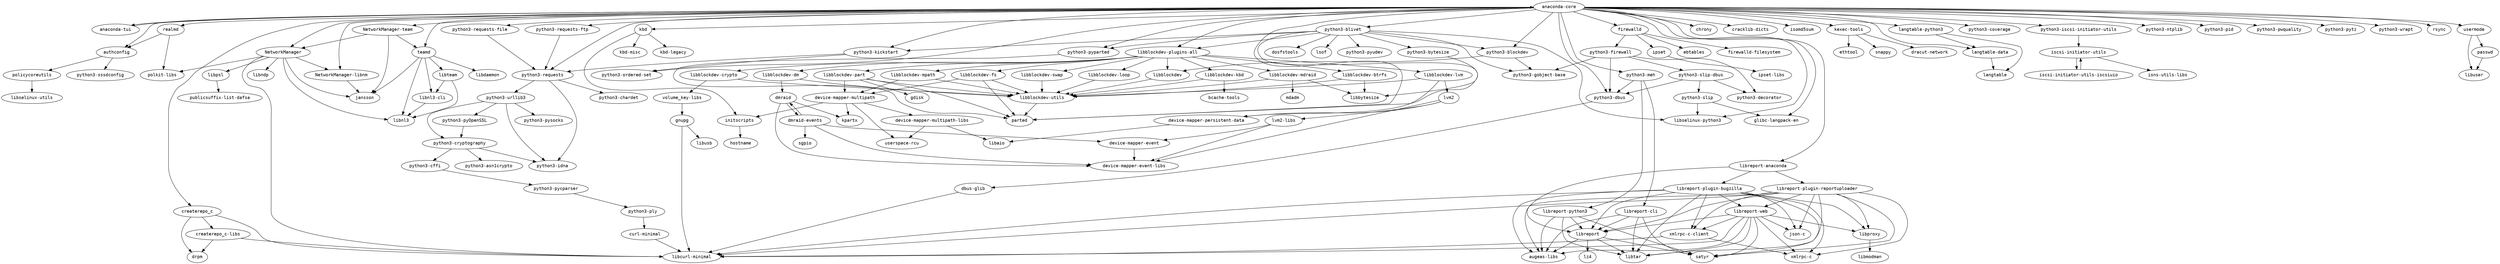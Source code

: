 strict digraph G {
node [fontname=monospace];
  "anaconda-core" -> "anaconda-tui";
  "anaconda-core" -> "authconfig";
  "anaconda-core" -> "chrony";
  "anaconda-core" -> "cracklib-dicts";
  "anaconda-core" -> "createrepo_c";
  "anaconda-core" -> "firewalld";
  "anaconda-core" -> "glibc-langpack-en";
  "anaconda-core" -> "isomd5sum";
  "anaconda-core" -> "kbd";
  "anaconda-core" -> "kexec-tools";
  "anaconda-core" -> "langtable-data";
  "anaconda-core" -> "langtable-python3";
  "anaconda-core" -> "libblockdev-plugins-all";
  "anaconda-core" -> "libreport-anaconda";
  "anaconda-core" -> "libselinux-python3";
  "anaconda-core" -> "NetworkManager";
  "anaconda-core" -> "NetworkManager-libnm";
  "anaconda-core" -> "NetworkManager-team";
  "anaconda-core" -> "parted";
  "anaconda-core" -> "python3-blivet";
  "anaconda-core" -> "python3-blockdev";
  "anaconda-core" -> "python3-coverage";
  "anaconda-core" -> "python3-dbus";
  "anaconda-core" -> "python3-iscsi-initiator-utils";
  "anaconda-core" -> "python3-kickstart";
  "anaconda-core" -> "python3-meh";
  "anaconda-core" -> "python3-ntplib";
  "anaconda-core" -> "python3-ordered-set";
  "anaconda-core" -> "python3-pid";
  "anaconda-core" -> "python3-pwquality";
  "anaconda-core" -> "python3-pyparted";
  "anaconda-core" -> "python3-pytz";
  "anaconda-core" -> "python3-requests";
  "anaconda-core" -> "python3-requests-file";
  "anaconda-core" -> "python3-requests-ftp";
  "anaconda-core" -> "python3-wrapt";
  "anaconda-core" -> "realmd";
  "anaconda-core" -> "rsync";
  "anaconda-core" -> "teamd";
  "anaconda-core" -> "usermode";
  "anaconda-tui" -> "anaconda-core";
  "authconfig" -> "policycoreutils";
  "authconfig" -> "python3-sssdconfig";
  "createrepo_c" -> "createrepo_c-libs";
  "createrepo_c" -> "drpm";
  "createrepo_c" -> "libcurl-minimal";
  "createrepo_c-libs" -> "drpm";
  "createrepo_c-libs" -> "libcurl-minimal";
  "curl-minimal" -> "libcurl-minimal";
  "dbus-glib" -> "libcurl-minimal";
  "device-mapper-event" -> "device-mapper-event-libs";
  "device-mapper-multipath" -> "device-mapper-multipath-libs";
  "device-mapper-multipath" -> "initscripts";
  "device-mapper-multipath" -> "kpartx";
  "device-mapper-multipath-libs" -> "libaio";
  "device-mapper-multipath-libs" -> "userspace-rcu";
  "device-mapper-multipath" -> "userspace-rcu";
  "device-mapper-persistent-data" -> "libaio";
  "dmraid" -> "device-mapper-event-libs";
  "dmraid" -> "dmraid-events";
  "dmraid-events" -> "device-mapper-event";
  "dmraid-events" -> "device-mapper-event-libs";
  "dmraid-events" -> "dmraid";
  "dmraid-events" -> "sgpio";
  "dmraid" -> "kpartx";
  "firewalld" -> "ebtables";
  "firewalld" -> "firewalld-filesystem";
  "firewalld" -> "ipset";
  "firewalld" -> "python3-firewall";
  "gnupg" -> "libcurl-minimal";
  "gnupg" -> "libusb";
  "initscripts" -> "hostname";
  "ipset" -> "ipset-libs";
  "iscsi-initiator-utils" -> "iscsi-initiator-utils-iscsiuio";
  "iscsi-initiator-utils-iscsiuio" -> "iscsi-initiator-utils";
  "iscsi-initiator-utils" -> "isns-utils-libs";
  "kbd" -> "initscripts";
  "kbd" -> "kbd-legacy";
  "kbd" -> "kbd-misc";
  "kexec-tools" -> "dracut-network";
  "kexec-tools" -> "ethtool";
  "kexec-tools" -> "snappy";
  "langtable-data" -> "langtable";
  "langtable-python3" -> "langtable";
  "langtable-python3" -> "langtable-data";
  "libblockdev-btrfs" -> "libblockdev-utils";
  "libblockdev-btrfs" -> "libbytesize";
  "libblockdev-crypto" -> "libblockdev-utils";
  "libblockdev-crypto" -> "volume_key-libs";
  "libblockdev-dm" -> "dmraid";
  "libblockdev-dm" -> "libblockdev-utils";
  "libblockdev-fs" -> "device-mapper-multipath";
  "libblockdev-fs" -> "libblockdev-utils";
  "libblockdev-fs" -> "parted";
  "libblockdev-kbd" -> "bcache-tools";
  "libblockdev-kbd" -> "libblockdev-utils";
  "libblockdev" -> "libblockdev-utils";
  "libblockdev-loop" -> "libblockdev-utils";
  "libblockdev-lvm" -> "device-mapper-persistent-data";
  "libblockdev-lvm" -> "libblockdev-utils";
  "libblockdev-lvm" -> "lvm2";
  "libblockdev-mdraid" -> "libblockdev-utils";
  "libblockdev-mdraid" -> "libbytesize";
  "libblockdev-mdraid" -> "mdadm";
  "libblockdev-mpath" -> "device-mapper-multipath";
  "libblockdev-mpath" -> "libblockdev-utils";
  "libblockdev-part" -> "device-mapper-multipath";
  "libblockdev-part" -> "gdisk";
  "libblockdev-part" -> "libblockdev-utils";
  "libblockdev-part" -> "parted";
  "libblockdev-plugins-all" -> "libblockdev";
  "libblockdev-plugins-all" -> "libblockdev-btrfs";
  "libblockdev-plugins-all" -> "libblockdev-crypto";
  "libblockdev-plugins-all" -> "libblockdev-dm";
  "libblockdev-plugins-all" -> "libblockdev-fs";
  "libblockdev-plugins-all" -> "libblockdev-kbd";
  "libblockdev-plugins-all" -> "libblockdev-loop";
  "libblockdev-plugins-all" -> "libblockdev-lvm";
  "libblockdev-plugins-all" -> "libblockdev-mdraid";
  "libblockdev-plugins-all" -> "libblockdev-mpath";
  "libblockdev-plugins-all" -> "libblockdev-part";
  "libblockdev-plugins-all" -> "libblockdev-swap";
  "libblockdev-swap" -> "libblockdev-utils";
  "libblockdev-utils" -> "parted";
  "libnl3-cli" -> "libnl3";
  "libproxy" -> "libmodman";
  "libpsl" -> "publicsuffix-list-dafsa";
  "libreport-anaconda" -> "libreport";
  "libreport-anaconda" -> "libreport-plugin-bugzilla";
  "libreport-anaconda" -> "libreport-plugin-reportuploader";
  "libreport" -> "augeas-libs";
  "libreport-cli" -> "augeas-libs";
  "libreport-cli" -> "libreport";
  "libreport-cli" -> "libtar";
  "libreport-cli" -> "satyr";
  "libreport" -> "libtar";
  "libreport" -> "lz4";
  "libreport-plugin-bugzilla" -> "augeas-libs";
  "libreport-plugin-bugzilla" -> "json-c";
  "libreport-plugin-bugzilla" -> "libcurl-minimal";
  "libreport-plugin-bugzilla" -> "libproxy";
  "libreport-plugin-bugzilla" -> "libreport";
  "libreport-plugin-bugzilla" -> "libreport-web";
  "libreport-plugin-bugzilla" -> "libtar";
  "libreport-plugin-bugzilla" -> "satyr";
  "libreport-plugin-bugzilla" -> "xmlrpc-c";
  "libreport-plugin-bugzilla" -> "xmlrpc-c-client";
  "libreport-plugin-reportuploader" -> "augeas-libs";
  "libreport-plugin-reportuploader" -> "json-c";
  "libreport-plugin-reportuploader" -> "libcurl-minimal";
  "libreport-plugin-reportuploader" -> "libproxy";
  "libreport-plugin-reportuploader" -> "libreport";
  "libreport-plugin-reportuploader" -> "libreport-web";
  "libreport-plugin-reportuploader" -> "libtar";
  "libreport-plugin-reportuploader" -> "satyr";
  "libreport-plugin-reportuploader" -> "xmlrpc-c";
  "libreport-plugin-reportuploader" -> "xmlrpc-c-client";
  "libreport-python3" -> "augeas-libs";
  "libreport-python3" -> "libreport";
  "libreport-python3" -> "libtar";
  "libreport-python3" -> "satyr";
  "libreport" -> "satyr";
  "libreport-web" -> "augeas-libs";
  "libreport-web" -> "json-c";
  "libreport-web" -> "libcurl-minimal";
  "libreport-web" -> "libproxy";
  "libreport-web" -> "libreport";
  "libreport-web" -> "libtar";
  "libreport-web" -> "satyr";
  "libreport-web" -> "xmlrpc-c";
  "libreport-web" -> "xmlrpc-c-client";
  "libteam" -> "libnl3";
  "libteam" -> "libnl3-cli";
  "lvm2" -> "device-mapper-event-libs";
  "lvm2" -> "device-mapper-persistent-data";
  "lvm2-libs" -> "device-mapper-event";
  "lvm2-libs" -> "device-mapper-event-libs";
  "lvm2" -> "lvm2-libs";
  "NetworkManager" -> "jansson";
  "NetworkManager" -> "libcurl-minimal";
  "NetworkManager" -> "libndp";
  "NetworkManager" -> "libnl3";
  "NetworkManager-libnm" -> "jansson";
  "NetworkManager" -> "libpsl";
  "NetworkManager" -> "NetworkManager-libnm";
  "NetworkManager" -> "polkit-libs";
  "NetworkManager-team" -> "jansson";
  "NetworkManager-team" -> "NetworkManager";
  "NetworkManager-team" -> "teamd";
  "passwd" -> "libuser";
  "policycoreutils" -> "libselinux-utils";
  "python3-blivet" -> "dosfstools";
  "python3-blivet" -> "libblockdev-plugins-all";
  "python3-blivet" -> "libselinux-python3";
  "python3-blivet" -> "lsof";
  "python3-blivet" -> "parted";
  "python3-blivet" -> "python3-blockdev";
  "python3-blivet" -> "python3-bytesize";
  "python3-blivet" -> "python3-gobject-base";
  "python3-blivet" -> "python3-kickstart";
  "python3-blivet" -> "python3-pyparted";
  "python3-blivet" -> "python3-pyudev";
  "python3-blockdev" -> "libblockdev";
  "python3-blockdev" -> "python3-gobject-base";
  "python3-bytesize" -> "libbytesize";
  "python3-cffi" -> "python3-pycparser";
  "python3-cryptography" -> "python3-asn1crypto";
  "python3-cryptography" -> "python3-cffi";
  "python3-cryptography" -> "python3-idna";
  "python3-dbus" -> "dbus-glib";
  "python3-firewall" -> "python3-dbus";
  "python3-firewall" -> "python3-decorator";
  "python3-firewall" -> "python3-gobject-base";
  "python3-firewall" -> "python3-slip-dbus";
  "python3-iscsi-initiator-utils" -> "iscsi-initiator-utils";
  "python3-kickstart" -> "python3-ordered-set";
  "python3-kickstart" -> "python3-requests";
  "python3-meh" -> "libreport-cli";
  "python3-meh" -> "libreport-python3";
  "python3-meh" -> "python3-dbus";
  "python3-ply" -> "curl-minimal";
  "python3-pycparser" -> "python3-ply";
  "python3-pyOpenSSL" -> "python3-cryptography";
  "python3-pyparted" -> "parted";
  "python3-requests-file" -> "python3-requests";
  "python3-requests-ftp" -> "python3-requests";
  "python3-requests" -> "python3-chardet";
  "python3-requests" -> "python3-idna";
  "python3-requests" -> "python3-urllib3";
  "python3-slip-dbus" -> "python3-dbus";
  "python3-slip-dbus" -> "python3-decorator";
  "python3-slip-dbus" -> "python3-slip";
  "python3-slip" -> "glibc-langpack-en";
  "python3-slip" -> "libselinux-python3";
  "python3-urllib3" -> "python3-cryptography";
  "python3-urllib3" -> "python3-idna";
  "python3-urllib3" -> "python3-pyOpenSSL";
  "python3-urllib3" -> "python3-pysocks";
  "realmd" -> "authconfig";
  "realmd" -> "polkit-libs";
  "teamd" -> "jansson";
  "teamd" -> "libdaemon";
  "teamd" -> "libnl3";
  "teamd" -> "libnl3-cli";
  "teamd" -> "libteam";
  "usermode" -> "libuser";
  "usermode" -> "passwd";
  "volume_key-libs" -> "gnupg";
  "xmlrpc-c-client" -> "libcurl-minimal";
  "xmlrpc-c-client" -> "xmlrpc-c";
}
